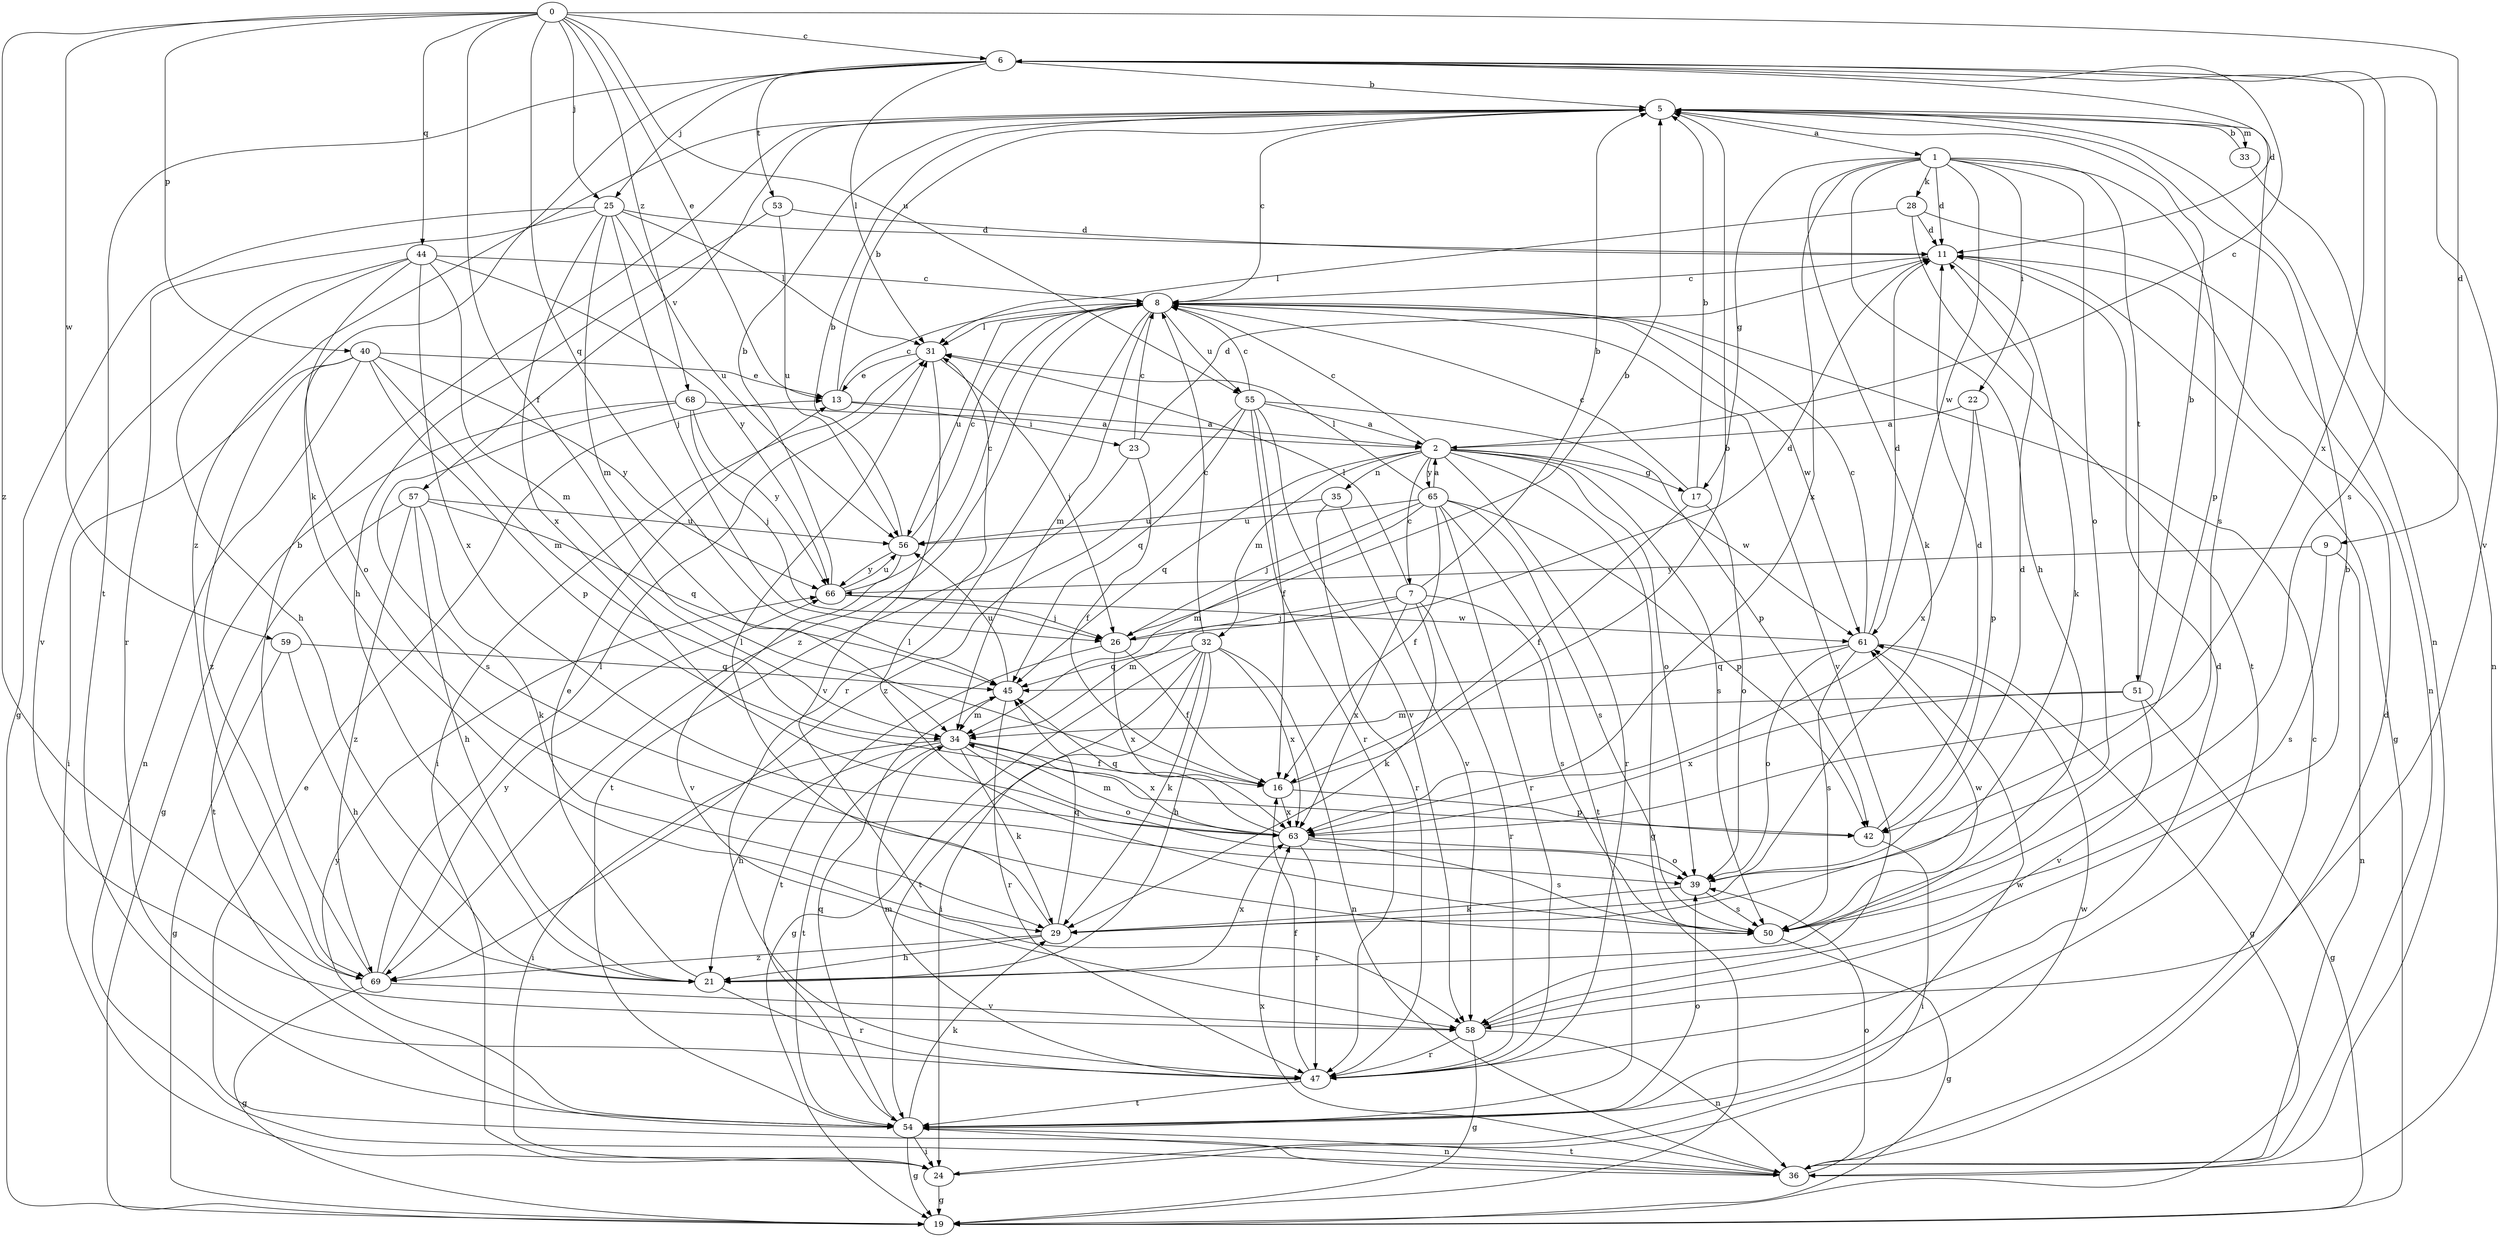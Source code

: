 strict digraph  {
0;
1;
2;
5;
6;
7;
8;
9;
11;
13;
16;
17;
19;
21;
22;
23;
24;
25;
26;
28;
29;
31;
32;
33;
34;
35;
36;
39;
40;
42;
44;
45;
47;
50;
51;
53;
54;
55;
56;
57;
58;
59;
61;
63;
65;
66;
68;
69;
0 -> 6  [label=c];
0 -> 9  [label=d];
0 -> 13  [label=e];
0 -> 16  [label=f];
0 -> 25  [label=j];
0 -> 40  [label=p];
0 -> 44  [label=q];
0 -> 45  [label=q];
0 -> 55  [label=u];
0 -> 59  [label=w];
0 -> 68  [label=z];
0 -> 69  [label=z];
1 -> 11  [label=d];
1 -> 17  [label=g];
1 -> 21  [label=h];
1 -> 22  [label=i];
1 -> 28  [label=k];
1 -> 29  [label=k];
1 -> 39  [label=o];
1 -> 42  [label=p];
1 -> 51  [label=t];
1 -> 61  [label=w];
1 -> 63  [label=x];
2 -> 6  [label=c];
2 -> 7  [label=c];
2 -> 8  [label=c];
2 -> 17  [label=g];
2 -> 19  [label=g];
2 -> 32  [label=m];
2 -> 35  [label=n];
2 -> 39  [label=o];
2 -> 45  [label=q];
2 -> 47  [label=r];
2 -> 50  [label=s];
2 -> 61  [label=w];
2 -> 65  [label=y];
5 -> 1  [label=a];
5 -> 8  [label=c];
5 -> 33  [label=m];
5 -> 36  [label=n];
5 -> 50  [label=s];
5 -> 57  [label=v];
5 -> 69  [label=z];
6 -> 5  [label=b];
6 -> 11  [label=d];
6 -> 25  [label=j];
6 -> 29  [label=k];
6 -> 31  [label=l];
6 -> 50  [label=s];
6 -> 53  [label=t];
6 -> 54  [label=t];
6 -> 58  [label=v];
6 -> 63  [label=x];
7 -> 5  [label=b];
7 -> 26  [label=j];
7 -> 29  [label=k];
7 -> 31  [label=l];
7 -> 34  [label=m];
7 -> 47  [label=r];
7 -> 50  [label=s];
7 -> 63  [label=x];
8 -> 31  [label=l];
8 -> 34  [label=m];
8 -> 47  [label=r];
8 -> 55  [label=u];
8 -> 56  [label=u];
8 -> 58  [label=v];
8 -> 61  [label=w];
8 -> 69  [label=z];
9 -> 36  [label=n];
9 -> 50  [label=s];
9 -> 66  [label=y];
11 -> 8  [label=c];
11 -> 19  [label=g];
11 -> 29  [label=k];
13 -> 2  [label=a];
13 -> 5  [label=b];
13 -> 8  [label=c];
13 -> 23  [label=i];
16 -> 5  [label=b];
16 -> 42  [label=p];
16 -> 63  [label=x];
17 -> 5  [label=b];
17 -> 8  [label=c];
17 -> 16  [label=f];
17 -> 39  [label=o];
21 -> 13  [label=e];
21 -> 47  [label=r];
21 -> 63  [label=x];
22 -> 2  [label=a];
22 -> 42  [label=p];
22 -> 63  [label=x];
23 -> 8  [label=c];
23 -> 11  [label=d];
23 -> 16  [label=f];
23 -> 54  [label=t];
24 -> 19  [label=g];
24 -> 61  [label=w];
25 -> 11  [label=d];
25 -> 19  [label=g];
25 -> 26  [label=j];
25 -> 31  [label=l];
25 -> 34  [label=m];
25 -> 47  [label=r];
25 -> 56  [label=u];
25 -> 63  [label=x];
26 -> 5  [label=b];
26 -> 11  [label=d];
26 -> 16  [label=f];
26 -> 54  [label=t];
26 -> 63  [label=x];
28 -> 11  [label=d];
28 -> 31  [label=l];
28 -> 36  [label=n];
28 -> 54  [label=t];
29 -> 21  [label=h];
29 -> 31  [label=l];
29 -> 45  [label=q];
29 -> 69  [label=z];
31 -> 13  [label=e];
31 -> 24  [label=i];
31 -> 26  [label=j];
31 -> 58  [label=v];
32 -> 8  [label=c];
32 -> 19  [label=g];
32 -> 21  [label=h];
32 -> 24  [label=i];
32 -> 29  [label=k];
32 -> 36  [label=n];
32 -> 45  [label=q];
32 -> 54  [label=t];
32 -> 63  [label=x];
33 -> 5  [label=b];
33 -> 36  [label=n];
34 -> 16  [label=f];
34 -> 21  [label=h];
34 -> 24  [label=i];
34 -> 29  [label=k];
34 -> 39  [label=o];
34 -> 54  [label=t];
34 -> 63  [label=x];
35 -> 47  [label=r];
35 -> 56  [label=u];
35 -> 58  [label=v];
36 -> 8  [label=c];
36 -> 11  [label=d];
36 -> 13  [label=e];
36 -> 39  [label=o];
36 -> 54  [label=t];
36 -> 63  [label=x];
39 -> 11  [label=d];
39 -> 29  [label=k];
39 -> 50  [label=s];
40 -> 13  [label=e];
40 -> 24  [label=i];
40 -> 34  [label=m];
40 -> 36  [label=n];
40 -> 42  [label=p];
40 -> 66  [label=y];
40 -> 69  [label=z];
42 -> 11  [label=d];
42 -> 24  [label=i];
44 -> 8  [label=c];
44 -> 21  [label=h];
44 -> 34  [label=m];
44 -> 39  [label=o];
44 -> 58  [label=v];
44 -> 63  [label=x];
44 -> 66  [label=y];
45 -> 34  [label=m];
45 -> 47  [label=r];
45 -> 56  [label=u];
47 -> 11  [label=d];
47 -> 16  [label=f];
47 -> 34  [label=m];
47 -> 54  [label=t];
50 -> 19  [label=g];
50 -> 31  [label=l];
50 -> 61  [label=w];
51 -> 5  [label=b];
51 -> 19  [label=g];
51 -> 34  [label=m];
51 -> 58  [label=v];
51 -> 63  [label=x];
53 -> 11  [label=d];
53 -> 21  [label=h];
53 -> 56  [label=u];
54 -> 19  [label=g];
54 -> 24  [label=i];
54 -> 29  [label=k];
54 -> 36  [label=n];
54 -> 39  [label=o];
54 -> 45  [label=q];
54 -> 61  [label=w];
54 -> 66  [label=y];
55 -> 2  [label=a];
55 -> 8  [label=c];
55 -> 16  [label=f];
55 -> 42  [label=p];
55 -> 45  [label=q];
55 -> 47  [label=r];
55 -> 58  [label=v];
55 -> 69  [label=z];
56 -> 5  [label=b];
56 -> 8  [label=c];
56 -> 58  [label=v];
56 -> 66  [label=y];
57 -> 21  [label=h];
57 -> 29  [label=k];
57 -> 45  [label=q];
57 -> 54  [label=t];
57 -> 56  [label=u];
57 -> 69  [label=z];
58 -> 5  [label=b];
58 -> 19  [label=g];
58 -> 36  [label=n];
58 -> 47  [label=r];
59 -> 19  [label=g];
59 -> 21  [label=h];
59 -> 45  [label=q];
61 -> 8  [label=c];
61 -> 11  [label=d];
61 -> 19  [label=g];
61 -> 39  [label=o];
61 -> 45  [label=q];
61 -> 50  [label=s];
63 -> 34  [label=m];
63 -> 39  [label=o];
63 -> 45  [label=q];
63 -> 47  [label=r];
63 -> 50  [label=s];
65 -> 2  [label=a];
65 -> 16  [label=f];
65 -> 26  [label=j];
65 -> 31  [label=l];
65 -> 34  [label=m];
65 -> 42  [label=p];
65 -> 47  [label=r];
65 -> 50  [label=s];
65 -> 54  [label=t];
65 -> 56  [label=u];
66 -> 5  [label=b];
66 -> 8  [label=c];
66 -> 26  [label=j];
66 -> 56  [label=u];
66 -> 61  [label=w];
68 -> 2  [label=a];
68 -> 19  [label=g];
68 -> 26  [label=j];
68 -> 50  [label=s];
68 -> 66  [label=y];
69 -> 5  [label=b];
69 -> 19  [label=g];
69 -> 31  [label=l];
69 -> 58  [label=v];
69 -> 66  [label=y];
}
